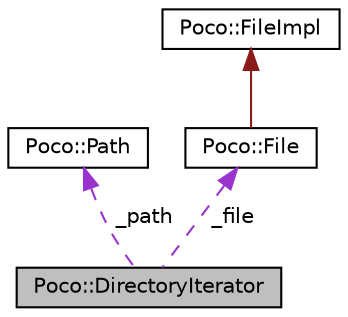 digraph "Poco::DirectoryIterator"
{
 // LATEX_PDF_SIZE
  edge [fontname="Helvetica",fontsize="10",labelfontname="Helvetica",labelfontsize="10"];
  node [fontname="Helvetica",fontsize="10",shape=record];
  Node1 [label="Poco::DirectoryIterator",height=0.2,width=0.4,color="black", fillcolor="grey75", style="filled", fontcolor="black",tooltip=" "];
  Node2 -> Node1 [dir="back",color="darkorchid3",fontsize="10",style="dashed",label=" _path" ];
  Node2 [label="Poco::Path",height=0.2,width=0.4,color="black", fillcolor="white", style="filled",URL="$classPoco_1_1Path.html",tooltip=" "];
  Node3 -> Node1 [dir="back",color="darkorchid3",fontsize="10",style="dashed",label=" _file" ];
  Node3 [label="Poco::File",height=0.2,width=0.4,color="black", fillcolor="white", style="filled",URL="$classPoco_1_1File.html",tooltip=" "];
  Node4 -> Node3 [dir="back",color="firebrick4",fontsize="10",style="solid"];
  Node4 [label="Poco::FileImpl",height=0.2,width=0.4,color="black", fillcolor="white", style="filled",URL="$classPoco_1_1FileImpl.html",tooltip=" "];
}
